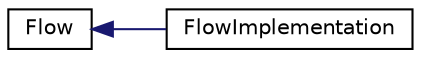 digraph "Graphical Class Hierarchy"
{
 // LATEX_PDF_SIZE
  edge [fontname="Helvetica",fontsize="10",labelfontname="Helvetica",labelfontsize="10"];
  node [fontname="Helvetica",fontsize="10",shape=record];
  rankdir="LR";
  Node0 [label="Flow",height=0.2,width=0.4,color="black", fillcolor="white", style="filled",URL="$class_flow.html",tooltip=" "];
  Node0 -> Node1 [dir="back",color="midnightblue",fontsize="10",style="solid",fontname="Helvetica"];
  Node1 [label="FlowImplementation",height=0.2,width=0.4,color="black", fillcolor="white", style="filled",URL="$class_flow_implementation.html",tooltip=" "];
}
